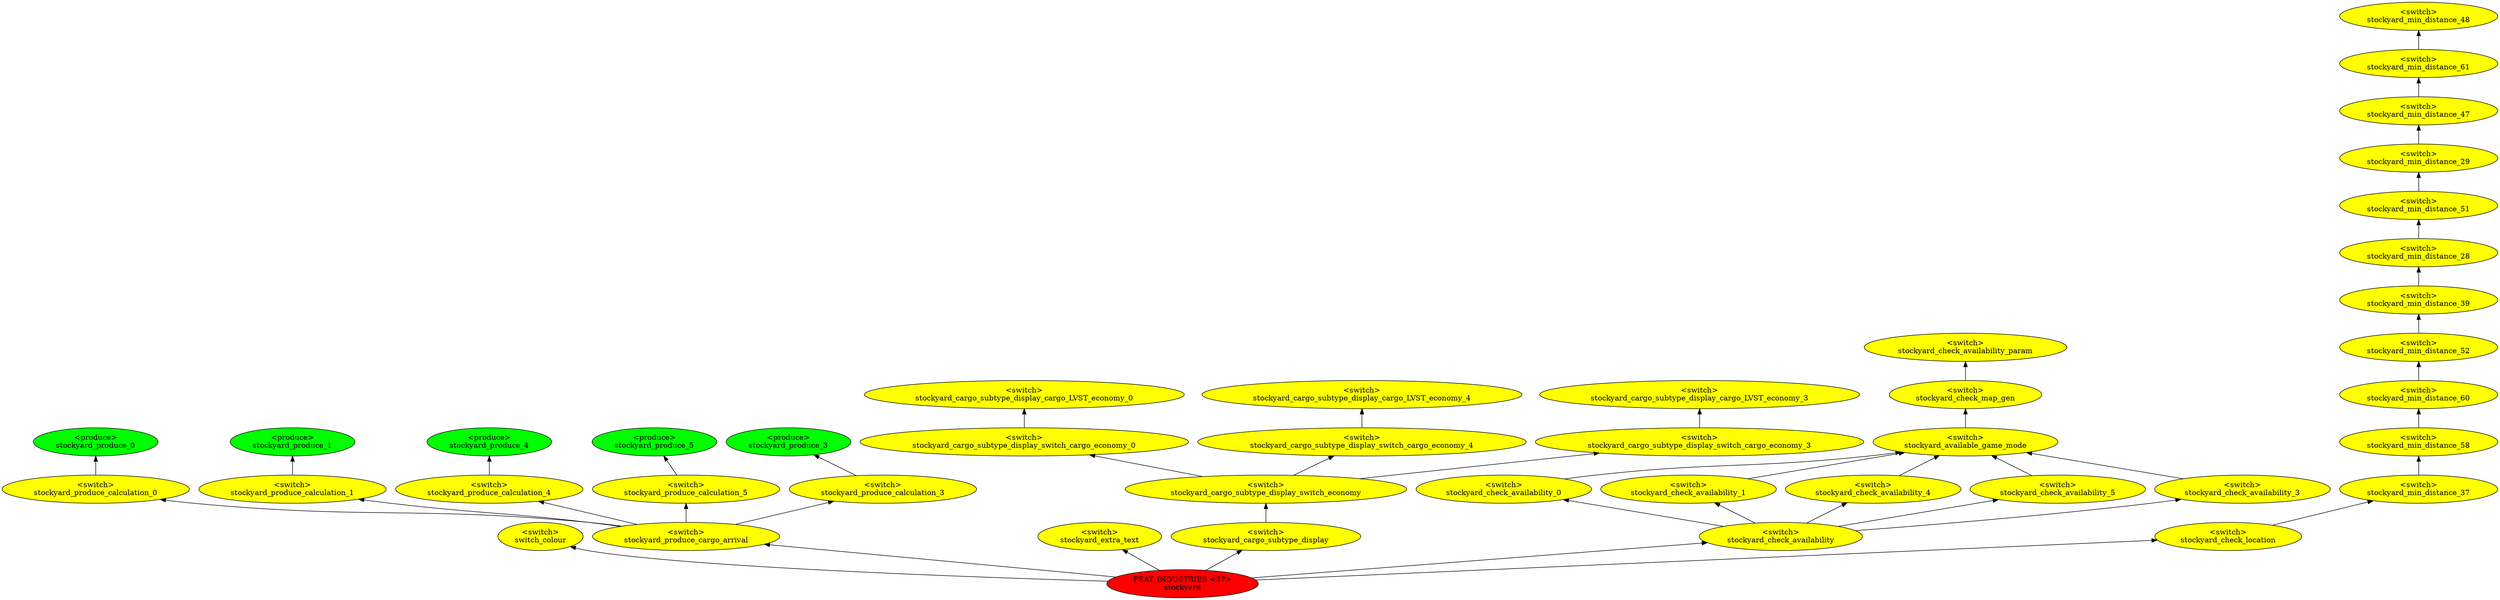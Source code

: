 digraph {
rankdir="BT"
switch_colour [fillcolor=yellow style="filled" label="<switch>\nswitch_colour"]
stockyard_produce_0 [fillcolor=green style="filled" label="<produce>\nstockyard_produce_0"]
stockyard_produce_calculation_0 [fillcolor=yellow style="filled" label="<switch>\nstockyard_produce_calculation_0"]
stockyard_produce_1 [fillcolor=green style="filled" label="<produce>\nstockyard_produce_1"]
stockyard_produce_calculation_1 [fillcolor=yellow style="filled" label="<switch>\nstockyard_produce_calculation_1"]
stockyard_produce_4 [fillcolor=green style="filled" label="<produce>\nstockyard_produce_4"]
stockyard_produce_calculation_4 [fillcolor=yellow style="filled" label="<switch>\nstockyard_produce_calculation_4"]
stockyard_produce_5 [fillcolor=green style="filled" label="<produce>\nstockyard_produce_5"]
stockyard_produce_calculation_5 [fillcolor=yellow style="filled" label="<switch>\nstockyard_produce_calculation_5"]
stockyard_produce_3 [fillcolor=green style="filled" label="<produce>\nstockyard_produce_3"]
stockyard_produce_calculation_3 [fillcolor=yellow style="filled" label="<switch>\nstockyard_produce_calculation_3"]
stockyard_produce_cargo_arrival [fillcolor=yellow style="filled" label="<switch>\nstockyard_produce_cargo_arrival"]
stockyard_extra_text [fillcolor=yellow style="filled" label="<switch>\nstockyard_extra_text"]
stockyard_cargo_subtype_display_cargo_LVST_economy_0 [fillcolor=yellow style="filled" label="<switch>\nstockyard_cargo_subtype_display_cargo_LVST_economy_0"]
stockyard_cargo_subtype_display_switch_cargo_economy_0 [fillcolor=yellow style="filled" label="<switch>\nstockyard_cargo_subtype_display_switch_cargo_economy_0"]
stockyard_cargo_subtype_display_cargo_LVST_economy_4 [fillcolor=yellow style="filled" label="<switch>\nstockyard_cargo_subtype_display_cargo_LVST_economy_4"]
stockyard_cargo_subtype_display_switch_cargo_economy_4 [fillcolor=yellow style="filled" label="<switch>\nstockyard_cargo_subtype_display_switch_cargo_economy_4"]
stockyard_cargo_subtype_display_cargo_LVST_economy_3 [fillcolor=yellow style="filled" label="<switch>\nstockyard_cargo_subtype_display_cargo_LVST_economy_3"]
stockyard_cargo_subtype_display_switch_cargo_economy_3 [fillcolor=yellow style="filled" label="<switch>\nstockyard_cargo_subtype_display_switch_cargo_economy_3"]
stockyard_cargo_subtype_display_switch_economy [fillcolor=yellow style="filled" label="<switch>\nstockyard_cargo_subtype_display_switch_economy"]
stockyard_cargo_subtype_display [fillcolor=yellow style="filled" label="<switch>\nstockyard_cargo_subtype_display"]
stockyard_check_availability_param [fillcolor=yellow style="filled" label="<switch>\nstockyard_check_availability_param"]
stockyard_check_map_gen [fillcolor=yellow style="filled" label="<switch>\nstockyard_check_map_gen"]
stockyard_available_game_mode [fillcolor=yellow style="filled" label="<switch>\nstockyard_available_game_mode"]
stockyard_check_availability_0 [fillcolor=yellow style="filled" label="<switch>\nstockyard_check_availability_0"]
stockyard_check_availability_1 [fillcolor=yellow style="filled" label="<switch>\nstockyard_check_availability_1"]
stockyard_check_availability_4 [fillcolor=yellow style="filled" label="<switch>\nstockyard_check_availability_4"]
stockyard_check_availability_5 [fillcolor=yellow style="filled" label="<switch>\nstockyard_check_availability_5"]
stockyard_check_availability_3 [fillcolor=yellow style="filled" label="<switch>\nstockyard_check_availability_3"]
stockyard_check_availability [fillcolor=yellow style="filled" label="<switch>\nstockyard_check_availability"]
stockyard_min_distance_48 [fillcolor=yellow style="filled" label="<switch>\nstockyard_min_distance_48"]
stockyard_min_distance_61 [fillcolor=yellow style="filled" label="<switch>\nstockyard_min_distance_61"]
stockyard_min_distance_47 [fillcolor=yellow style="filled" label="<switch>\nstockyard_min_distance_47"]
stockyard_min_distance_29 [fillcolor=yellow style="filled" label="<switch>\nstockyard_min_distance_29"]
stockyard_min_distance_51 [fillcolor=yellow style="filled" label="<switch>\nstockyard_min_distance_51"]
stockyard_min_distance_28 [fillcolor=yellow style="filled" label="<switch>\nstockyard_min_distance_28"]
stockyard_min_distance_39 [fillcolor=yellow style="filled" label="<switch>\nstockyard_min_distance_39"]
stockyard_min_distance_52 [fillcolor=yellow style="filled" label="<switch>\nstockyard_min_distance_52"]
stockyard_min_distance_60 [fillcolor=yellow style="filled" label="<switch>\nstockyard_min_distance_60"]
stockyard_min_distance_58 [fillcolor=yellow style="filled" label="<switch>\nstockyard_min_distance_58"]
stockyard_min_distance_37 [fillcolor=yellow style="filled" label="<switch>\nstockyard_min_distance_37"]
stockyard_check_location [fillcolor=yellow style="filled" label="<switch>\nstockyard_check_location"]
stockyard [fillcolor=red style="filled" label="FEAT_INDUSTRIES <37>\nstockyard"]
stockyard_min_distance_47->stockyard_min_distance_61
stockyard_min_distance_58->stockyard_min_distance_60
stockyard->stockyard_extra_text
stockyard->stockyard_cargo_subtype_display
stockyard_produce_cargo_arrival->stockyard_produce_calculation_1
stockyard_cargo_subtype_display_switch_economy->stockyard_cargo_subtype_display_switch_cargo_economy_3
stockyard_check_location->stockyard_min_distance_37
stockyard->stockyard_produce_cargo_arrival
stockyard_check_availability->stockyard_check_availability_1
stockyard_produce_cargo_arrival->stockyard_produce_calculation_4
stockyard_cargo_subtype_display_switch_cargo_economy_4->stockyard_cargo_subtype_display_cargo_LVST_economy_4
stockyard_cargo_subtype_display_switch_economy->stockyard_cargo_subtype_display_switch_cargo_economy_4
stockyard_check_availability_0->stockyard_available_game_mode
stockyard_min_distance_29->stockyard_min_distance_47
stockyard_produce_calculation_3->stockyard_produce_3
stockyard_produce_calculation_1->stockyard_produce_1
stockyard->stockyard_check_availability
stockyard_produce_cargo_arrival->stockyard_produce_calculation_0
stockyard_check_availability->stockyard_check_availability_3
stockyard_produce_cargo_arrival->stockyard_produce_calculation_3
stockyard_check_availability_4->stockyard_available_game_mode
stockyard_check_map_gen->stockyard_check_availability_param
stockyard_check_availability->stockyard_check_availability_5
stockyard_min_distance_37->stockyard_min_distance_58
stockyard_check_availability_5->stockyard_available_game_mode
stockyard_min_distance_60->stockyard_min_distance_52
stockyard_min_distance_52->stockyard_min_distance_39
stockyard->switch_colour
stockyard_min_distance_61->stockyard_min_distance_48
stockyard_produce_calculation_0->stockyard_produce_0
stockyard_cargo_subtype_display_switch_economy->stockyard_cargo_subtype_display_switch_cargo_economy_0
stockyard_min_distance_28->stockyard_min_distance_51
stockyard_available_game_mode->stockyard_check_map_gen
stockyard_check_availability_3->stockyard_available_game_mode
stockyard_check_availability_1->stockyard_available_game_mode
stockyard_produce_cargo_arrival->stockyard_produce_calculation_5
stockyard_cargo_subtype_display->stockyard_cargo_subtype_display_switch_economy
stockyard_cargo_subtype_display_switch_cargo_economy_3->stockyard_cargo_subtype_display_cargo_LVST_economy_3
stockyard_check_availability->stockyard_check_availability_0
stockyard_cargo_subtype_display_switch_cargo_economy_0->stockyard_cargo_subtype_display_cargo_LVST_economy_0
stockyard_produce_calculation_4->stockyard_produce_4
stockyard_produce_calculation_5->stockyard_produce_5
stockyard->stockyard_check_location
stockyard_min_distance_51->stockyard_min_distance_29
stockyard_check_availability->stockyard_check_availability_4
stockyard_min_distance_39->stockyard_min_distance_28
}
